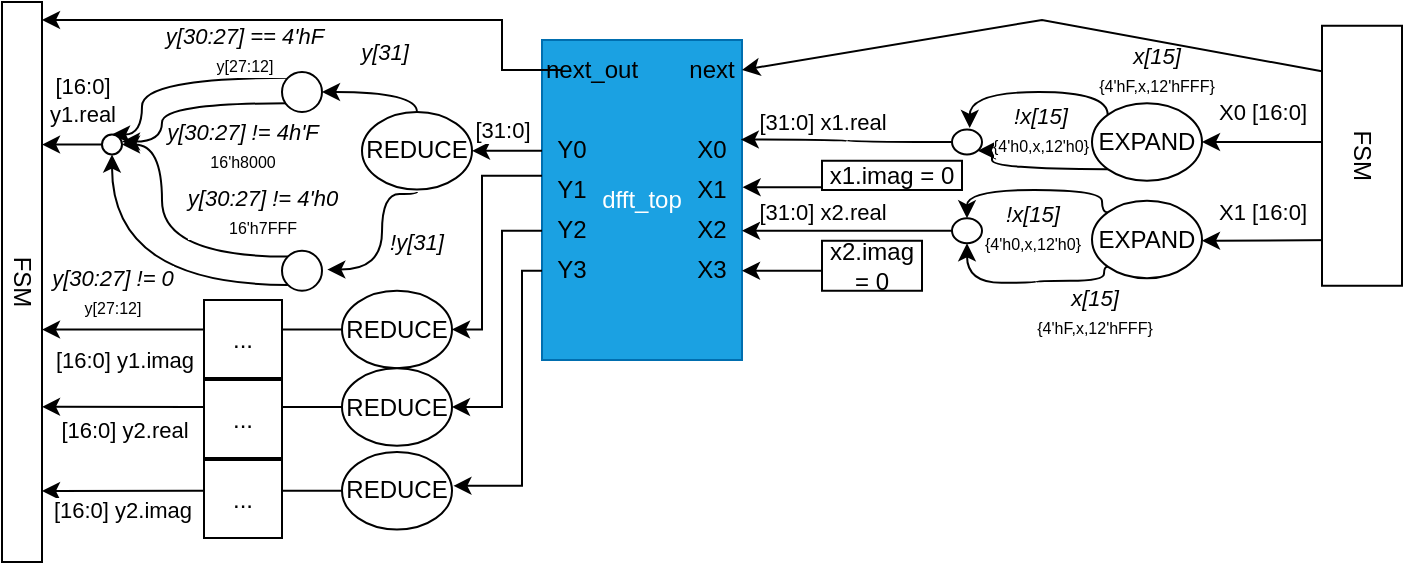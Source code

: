 <mxfile version="23.1.5" type="device">
  <diagram name="Strona-1" id="fm8PsfWFJBQWXR9qn47e">
    <mxGraphModel dx="715" dy="547" grid="1" gridSize="10" guides="1" tooltips="1" connect="1" arrows="1" fold="1" page="1" pageScale="1" pageWidth="700" pageHeight="300" math="0" shadow="0">
      <root>
        <mxCell id="0" />
        <mxCell id="1" parent="0" />
        <mxCell id="nAgJIcTdhZIo1P-U7A65-59" value="dfft_top" style="rounded=0;whiteSpace=wrap;html=1;fillColor=#1ba1e2;fontColor=#ffffff;strokeColor=#006EAF;" vertex="1" parent="1">
          <mxGeometry x="270" y="20" width="100" height="160" as="geometry" />
        </mxCell>
        <mxCell id="nAgJIcTdhZIo1P-U7A65-60" value="X0" style="text;html=1;align=center;verticalAlign=middle;whiteSpace=wrap;rounded=0;" vertex="1" parent="1">
          <mxGeometry x="340" y="60.38" width="30" height="30" as="geometry" />
        </mxCell>
        <mxCell id="nAgJIcTdhZIo1P-U7A65-61" value="X1" style="text;html=1;align=center;verticalAlign=middle;whiteSpace=wrap;rounded=0;" vertex="1" parent="1">
          <mxGeometry x="340" y="80.38" width="30" height="30" as="geometry" />
        </mxCell>
        <mxCell id="nAgJIcTdhZIo1P-U7A65-62" value="X2" style="text;html=1;align=center;verticalAlign=middle;whiteSpace=wrap;rounded=0;" vertex="1" parent="1">
          <mxGeometry x="340" y="100.38" width="30" height="30" as="geometry" />
        </mxCell>
        <mxCell id="nAgJIcTdhZIo1P-U7A65-63" value="X3" style="text;html=1;align=center;verticalAlign=middle;whiteSpace=wrap;rounded=0;" vertex="1" parent="1">
          <mxGeometry x="340" y="120.38" width="30" height="30" as="geometry" />
        </mxCell>
        <mxCell id="nAgJIcTdhZIo1P-U7A65-100" style="edgeStyle=orthogonalEdgeStyle;rounded=0;orthogonalLoop=1;jettySize=auto;html=1;exitX=0;exitY=0.5;exitDx=0;exitDy=0;" edge="1" parent="1" source="nAgJIcTdhZIo1P-U7A65-64" target="nAgJIcTdhZIo1P-U7A65-99">
          <mxGeometry relative="1" as="geometry" />
        </mxCell>
        <mxCell id="nAgJIcTdhZIo1P-U7A65-101" value="[31:0]" style="edgeLabel;html=1;align=center;verticalAlign=middle;resizable=0;points=[];" vertex="1" connectable="0" parent="nAgJIcTdhZIo1P-U7A65-100">
          <mxGeometry x="0.457" y="1" relative="1" as="geometry">
            <mxPoint x="3" y="-12" as="offset" />
          </mxGeometry>
        </mxCell>
        <mxCell id="nAgJIcTdhZIo1P-U7A65-64" value="Y0" style="text;html=1;align=center;verticalAlign=middle;whiteSpace=wrap;rounded=0;" vertex="1" parent="1">
          <mxGeometry x="270" y="60.38" width="30" height="30" as="geometry" />
        </mxCell>
        <mxCell id="nAgJIcTdhZIo1P-U7A65-121" style="edgeStyle=orthogonalEdgeStyle;rounded=0;orthogonalLoop=1;jettySize=auto;html=1;exitX=0;exitY=0.25;exitDx=0;exitDy=0;entryX=1;entryY=0.5;entryDx=0;entryDy=0;" edge="1" parent="1" source="nAgJIcTdhZIo1P-U7A65-65" target="nAgJIcTdhZIo1P-U7A65-120">
          <mxGeometry relative="1" as="geometry">
            <Array as="points">
              <mxPoint x="240" y="88" />
              <mxPoint x="240" y="165" />
            </Array>
          </mxGeometry>
        </mxCell>
        <mxCell id="nAgJIcTdhZIo1P-U7A65-65" value="Y1" style="text;html=1;align=center;verticalAlign=middle;whiteSpace=wrap;rounded=0;" vertex="1" parent="1">
          <mxGeometry x="270" y="80.38" width="30" height="30" as="geometry" />
        </mxCell>
        <mxCell id="nAgJIcTdhZIo1P-U7A65-124" style="edgeStyle=orthogonalEdgeStyle;rounded=0;orthogonalLoop=1;jettySize=auto;html=1;exitX=0;exitY=0.5;exitDx=0;exitDy=0;entryX=1;entryY=0.5;entryDx=0;entryDy=0;" edge="1" parent="1" source="nAgJIcTdhZIo1P-U7A65-66" target="nAgJIcTdhZIo1P-U7A65-122">
          <mxGeometry relative="1" as="geometry">
            <Array as="points">
              <mxPoint x="250" y="115" />
              <mxPoint x="250" y="203" />
            </Array>
          </mxGeometry>
        </mxCell>
        <mxCell id="nAgJIcTdhZIo1P-U7A65-66" value="Y2" style="text;html=1;align=center;verticalAlign=middle;whiteSpace=wrap;rounded=0;" vertex="1" parent="1">
          <mxGeometry x="270" y="100.38" width="30" height="30" as="geometry" />
        </mxCell>
        <mxCell id="nAgJIcTdhZIo1P-U7A65-67" value="Y3" style="text;html=1;align=center;verticalAlign=middle;whiteSpace=wrap;rounded=0;" vertex="1" parent="1">
          <mxGeometry x="270" y="120.38" width="30" height="30" as="geometry" />
        </mxCell>
        <mxCell id="nAgJIcTdhZIo1P-U7A65-72" style="edgeStyle=orthogonalEdgeStyle;rounded=0;orthogonalLoop=1;jettySize=auto;html=1;exitX=0;exitY=0.5;exitDx=0;exitDy=0;entryX=1;entryY=0.5;entryDx=0;entryDy=0;" edge="1" parent="1" source="nAgJIcTdhZIo1P-U7A65-68">
          <mxGeometry relative="1" as="geometry">
            <mxPoint x="370" y="135.38" as="targetPoint" />
            <Array as="points">
              <mxPoint x="410" y="135.38" />
            </Array>
          </mxGeometry>
        </mxCell>
        <mxCell id="nAgJIcTdhZIo1P-U7A65-68" value="x2.imag = 0" style="rounded=0;whiteSpace=wrap;html=1;" vertex="1" parent="1">
          <mxGeometry x="410" y="120.38" width="50" height="25" as="geometry" />
        </mxCell>
        <mxCell id="nAgJIcTdhZIo1P-U7A65-69" value="x1.imag = 0" style="rounded=0;whiteSpace=wrap;html=1;" vertex="1" parent="1">
          <mxGeometry x="410" y="80.38" width="70" height="14.62" as="geometry" />
        </mxCell>
        <mxCell id="nAgJIcTdhZIo1P-U7A65-73" style="edgeStyle=orthogonalEdgeStyle;rounded=0;orthogonalLoop=1;jettySize=auto;html=1;exitX=0;exitY=0.5;exitDx=0;exitDy=0;entryX=1.01;entryY=0.44;entryDx=0;entryDy=0;entryPerimeter=0;" edge="1" parent="1" source="nAgJIcTdhZIo1P-U7A65-69">
          <mxGeometry relative="1" as="geometry">
            <mxPoint x="370.3" y="93.58" as="targetPoint" />
            <Array as="points">
              <mxPoint x="410" y="94" />
            </Array>
          </mxGeometry>
        </mxCell>
        <mxCell id="nAgJIcTdhZIo1P-U7A65-80" style="edgeStyle=orthogonalEdgeStyle;rounded=0;orthogonalLoop=1;jettySize=auto;html=1;exitX=0;exitY=0.5;exitDx=0;exitDy=0;entryX=0.98;entryY=0.313;entryDx=0;entryDy=0;entryPerimeter=0;elbow=vertical;curved=1;" edge="1" parent="1" source="nAgJIcTdhZIo1P-U7A65-79" target="nAgJIcTdhZIo1P-U7A65-60">
          <mxGeometry relative="1" as="geometry" />
        </mxCell>
        <mxCell id="nAgJIcTdhZIo1P-U7A65-96" value="[31:0] x1.real" style="edgeLabel;html=1;align=center;verticalAlign=middle;resizable=0;points=[];" vertex="1" connectable="0" parent="nAgJIcTdhZIo1P-U7A65-80">
          <mxGeometry x="0.147" y="-2" relative="1" as="geometry">
            <mxPoint x="-5" y="-7" as="offset" />
          </mxGeometry>
        </mxCell>
        <mxCell id="nAgJIcTdhZIo1P-U7A65-79" value="" style="ellipse;whiteSpace=wrap;html=1;" vertex="1" parent="1">
          <mxGeometry x="475" y="64.75" width="15" height="12.5" as="geometry" />
        </mxCell>
        <mxCell id="nAgJIcTdhZIo1P-U7A65-82" style="edgeStyle=orthogonalEdgeStyle;rounded=0;orthogonalLoop=1;jettySize=auto;html=1;exitX=0;exitY=0.5;exitDx=0;exitDy=0;entryX=1;entryY=0.5;entryDx=0;entryDy=0;" edge="1" parent="1" source="nAgJIcTdhZIo1P-U7A65-81" target="nAgJIcTdhZIo1P-U7A65-62">
          <mxGeometry relative="1" as="geometry" />
        </mxCell>
        <mxCell id="nAgJIcTdhZIo1P-U7A65-97" value="[31:0] x2.real" style="edgeLabel;html=1;align=center;verticalAlign=middle;resizable=0;points=[];" vertex="1" connectable="0" parent="nAgJIcTdhZIo1P-U7A65-82">
          <mxGeometry x="0.584" y="-1" relative="1" as="geometry">
            <mxPoint x="18" y="-9" as="offset" />
          </mxGeometry>
        </mxCell>
        <mxCell id="nAgJIcTdhZIo1P-U7A65-81" value="" style="ellipse;whiteSpace=wrap;html=1;" vertex="1" parent="1">
          <mxGeometry x="475" y="109.13" width="15" height="12.5" as="geometry" />
        </mxCell>
        <mxCell id="nAgJIcTdhZIo1P-U7A65-86" style="edgeStyle=orthogonalEdgeStyle;rounded=0;orthogonalLoop=1;jettySize=auto;html=1;exitX=0;exitY=1;exitDx=0;exitDy=0;entryX=1;entryY=1;entryDx=0;entryDy=0;curved=1;" edge="1" parent="1" source="nAgJIcTdhZIo1P-U7A65-83" target="nAgJIcTdhZIo1P-U7A65-79">
          <mxGeometry relative="1" as="geometry">
            <Array as="points">
              <mxPoint x="495" y="85" />
              <mxPoint x="495" y="76" />
            </Array>
          </mxGeometry>
        </mxCell>
        <mxCell id="nAgJIcTdhZIo1P-U7A65-90" value="&lt;i&gt;!x[15]&lt;br&gt;&lt;/i&gt;&lt;font style=&quot;font-size: 8px;&quot;&gt;{4&#39;h0,x,12&#39;h0}&lt;/font&gt;" style="edgeLabel;html=1;align=center;verticalAlign=middle;resizable=0;points=[];" vertex="1" connectable="0" parent="nAgJIcTdhZIo1P-U7A65-86">
          <mxGeometry x="-0.08" y="1" relative="1" as="geometry">
            <mxPoint y="-21" as="offset" />
          </mxGeometry>
        </mxCell>
        <mxCell id="nAgJIcTdhZIo1P-U7A65-83" value="EXPAND" style="ellipse;whiteSpace=wrap;html=1;" vertex="1" parent="1">
          <mxGeometry x="545" y="51.63" width="55" height="38.75" as="geometry" />
        </mxCell>
        <mxCell id="nAgJIcTdhZIo1P-U7A65-87" style="edgeStyle=orthogonalEdgeStyle;rounded=0;orthogonalLoop=1;jettySize=auto;html=1;exitX=0;exitY=0;exitDx=0;exitDy=0;entryX=0.5;entryY=0;entryDx=0;entryDy=0;curved=1;" edge="1" parent="1" source="nAgJIcTdhZIo1P-U7A65-84" target="nAgJIcTdhZIo1P-U7A65-81">
          <mxGeometry relative="1" as="geometry">
            <Array as="points">
              <mxPoint x="550" y="106" />
              <mxPoint x="550" y="95" />
              <mxPoint x="483" y="95" />
            </Array>
          </mxGeometry>
        </mxCell>
        <mxCell id="nAgJIcTdhZIo1P-U7A65-92" value="&lt;i&gt;!x[15]&lt;br&gt;&lt;/i&gt;&lt;font style=&quot;font-size: 8px;&quot;&gt;{4&#39;h0,x,12&#39;h0}&lt;/font&gt;&lt;i&gt;&lt;br&gt;&lt;/i&gt;" style="edgeLabel;html=1;align=center;verticalAlign=middle;resizable=0;points=[];" vertex="1" connectable="0" parent="nAgJIcTdhZIo1P-U7A65-87">
          <mxGeometry x="-0.187" y="1" relative="1" as="geometry">
            <mxPoint x="-10" y="18" as="offset" />
          </mxGeometry>
        </mxCell>
        <mxCell id="nAgJIcTdhZIo1P-U7A65-88" style="edgeStyle=orthogonalEdgeStyle;rounded=0;orthogonalLoop=1;jettySize=auto;html=1;exitX=0;exitY=1;exitDx=0;exitDy=0;entryX=0.5;entryY=1;entryDx=0;entryDy=0;curved=1;" edge="1" parent="1" source="nAgJIcTdhZIo1P-U7A65-84" target="nAgJIcTdhZIo1P-U7A65-81">
          <mxGeometry relative="1" as="geometry">
            <Array as="points">
              <mxPoint x="551" y="140.38" />
              <mxPoint x="517" y="140.38" />
              <mxPoint x="517" y="141.38" />
              <mxPoint x="483" y="141.38" />
            </Array>
          </mxGeometry>
        </mxCell>
        <mxCell id="nAgJIcTdhZIo1P-U7A65-93" value="&lt;i&gt;x[15]&lt;/i&gt;&lt;div&gt;&lt;font style=&quot;font-size: 8px;&quot;&gt;{4&#39;hF,x,12&#39;hFFF}&lt;/font&gt;&lt;br&gt;&lt;/div&gt;" style="edgeLabel;html=1;align=center;verticalAlign=middle;resizable=0;points=[];" vertex="1" connectable="0" parent="nAgJIcTdhZIo1P-U7A65-88">
          <mxGeometry x="-0.29" y="-1" relative="1" as="geometry">
            <mxPoint x="21" y="16" as="offset" />
          </mxGeometry>
        </mxCell>
        <mxCell id="nAgJIcTdhZIo1P-U7A65-84" value="EXPAND" style="ellipse;whiteSpace=wrap;html=1;" vertex="1" parent="1">
          <mxGeometry x="545" y="100.38" width="55" height="38.75" as="geometry" />
        </mxCell>
        <mxCell id="nAgJIcTdhZIo1P-U7A65-85" style="edgeStyle=orthogonalEdgeStyle;rounded=0;orthogonalLoop=1;jettySize=auto;html=1;exitX=0;exitY=0;exitDx=0;exitDy=0;entryX=0.59;entryY=-0.06;entryDx=0;entryDy=0;entryPerimeter=0;curved=1;" edge="1" parent="1" source="nAgJIcTdhZIo1P-U7A65-83" target="nAgJIcTdhZIo1P-U7A65-79">
          <mxGeometry relative="1" as="geometry">
            <Array as="points">
              <mxPoint x="553" y="46" />
              <mxPoint x="484" y="46" />
            </Array>
          </mxGeometry>
        </mxCell>
        <mxCell id="nAgJIcTdhZIo1P-U7A65-89" value="&lt;i&gt;x[15]&lt;br&gt;&lt;/i&gt;&lt;font style=&quot;font-size: 8px;&quot;&gt;{4&#39;hF,x,12&#39;hFFF}&lt;/font&gt;" style="edgeLabel;html=1;align=center;verticalAlign=middle;resizable=0;points=[];" vertex="1" connectable="0" parent="nAgJIcTdhZIo1P-U7A65-85">
          <mxGeometry x="-0.111" relative="1" as="geometry">
            <mxPoint x="56" y="-11" as="offset" />
          </mxGeometry>
        </mxCell>
        <mxCell id="nAgJIcTdhZIo1P-U7A65-94" value="X0 [16:0]" style="endArrow=classic;html=1;rounded=0;entryX=1;entryY=0.5;entryDx=0;entryDy=0;" edge="1" parent="1" target="nAgJIcTdhZIo1P-U7A65-83">
          <mxGeometry x="0.077" y="-15" width="50" height="50" relative="1" as="geometry">
            <mxPoint x="665" y="71" as="sourcePoint" />
            <mxPoint x="655" y="125" as="targetPoint" />
            <mxPoint as="offset" />
          </mxGeometry>
        </mxCell>
        <mxCell id="nAgJIcTdhZIo1P-U7A65-95" value="X1 [16:0]" style="endArrow=classic;html=1;rounded=0;entryX=1;entryY=0.5;entryDx=0;entryDy=0;" edge="1" parent="1">
          <mxGeometry x="0.141" y="-14" width="50" height="50" relative="1" as="geometry">
            <mxPoint x="670" y="120" as="sourcePoint" />
            <mxPoint x="600" y="120.38" as="targetPoint" />
            <mxPoint as="offset" />
          </mxGeometry>
        </mxCell>
        <mxCell id="nAgJIcTdhZIo1P-U7A65-98" value="FSM" style="rounded=0;whiteSpace=wrap;html=1;rotation=90;" vertex="1" parent="1">
          <mxGeometry x="615" y="57.88" width="130" height="40" as="geometry" />
        </mxCell>
        <mxCell id="nAgJIcTdhZIo1P-U7A65-103" style="edgeStyle=orthogonalEdgeStyle;rounded=0;orthogonalLoop=1;jettySize=auto;html=1;exitX=0.5;exitY=1;exitDx=0;exitDy=0;entryX=1.133;entryY=0.428;entryDx=0;entryDy=0;curved=1;entryPerimeter=0;" edge="1" parent="1">
          <mxGeometry relative="1" as="geometry">
            <mxPoint x="207.5" y="95.97" as="sourcePoint" />
            <mxPoint x="162.66" y="134.78" as="targetPoint" />
            <Array as="points">
              <mxPoint x="207" y="97" />
              <mxPoint x="190" y="97" />
              <mxPoint x="190" y="135" />
            </Array>
          </mxGeometry>
        </mxCell>
        <mxCell id="nAgJIcTdhZIo1P-U7A65-106" value="&lt;i&gt;!y[31]&lt;/i&gt;" style="edgeLabel;html=1;align=center;verticalAlign=middle;resizable=0;points=[];" vertex="1" connectable="0" parent="nAgJIcTdhZIo1P-U7A65-103">
          <mxGeometry x="-0.12" y="1" relative="1" as="geometry">
            <mxPoint x="16" y="5" as="offset" />
          </mxGeometry>
        </mxCell>
        <mxCell id="nAgJIcTdhZIo1P-U7A65-104" style="edgeStyle=orthogonalEdgeStyle;rounded=0;orthogonalLoop=1;jettySize=auto;html=1;exitX=0.5;exitY=0;exitDx=0;exitDy=0;entryX=1;entryY=0.5;entryDx=0;entryDy=0;curved=1;" edge="1" parent="1" source="nAgJIcTdhZIo1P-U7A65-99" target="nAgJIcTdhZIo1P-U7A65-109">
          <mxGeometry relative="1" as="geometry">
            <mxPoint x="95" y="70.38" as="targetPoint" />
            <Array as="points">
              <mxPoint x="208" y="46" />
            </Array>
          </mxGeometry>
        </mxCell>
        <mxCell id="nAgJIcTdhZIo1P-U7A65-105" value="&lt;i&gt;y[31]&lt;/i&gt;" style="edgeLabel;html=1;align=center;verticalAlign=middle;resizable=0;points=[];" vertex="1" connectable="0" parent="nAgJIcTdhZIo1P-U7A65-104">
          <mxGeometry x="-0.066" y="-2" relative="1" as="geometry">
            <mxPoint y="-18" as="offset" />
          </mxGeometry>
        </mxCell>
        <mxCell id="nAgJIcTdhZIo1P-U7A65-99" value="REDUCE" style="ellipse;whiteSpace=wrap;html=1;" vertex="1" parent="1">
          <mxGeometry x="180" y="56.0" width="55" height="38.75" as="geometry" />
        </mxCell>
        <mxCell id="nAgJIcTdhZIo1P-U7A65-111" style="edgeStyle=orthogonalEdgeStyle;rounded=0;orthogonalLoop=1;jettySize=auto;html=1;exitX=0;exitY=0;exitDx=0;exitDy=0;entryX=1;entryY=0.5;entryDx=0;entryDy=0;curved=1;" edge="1" parent="1" source="nAgJIcTdhZIo1P-U7A65-108" target="nAgJIcTdhZIo1P-U7A65-110">
          <mxGeometry relative="1" as="geometry">
            <Array as="points">
              <mxPoint x="80" y="128" />
              <mxPoint x="80" y="72" />
            </Array>
          </mxGeometry>
        </mxCell>
        <mxCell id="nAgJIcTdhZIo1P-U7A65-119" value="&lt;i&gt;y[30:27] != 4&#39;h0&lt;br&gt;&lt;/i&gt;&lt;font style=&quot;font-size: 8px;&quot;&gt;16&#39;h7FFF&lt;/font&gt;" style="edgeLabel;html=1;align=center;verticalAlign=middle;resizable=0;points=[];" vertex="1" connectable="0" parent="nAgJIcTdhZIo1P-U7A65-111">
          <mxGeometry x="0.156" relative="1" as="geometry">
            <mxPoint x="50" y="-5" as="offset" />
          </mxGeometry>
        </mxCell>
        <mxCell id="nAgJIcTdhZIo1P-U7A65-112" style="edgeStyle=orthogonalEdgeStyle;rounded=0;orthogonalLoop=1;jettySize=auto;html=1;exitX=0;exitY=1;exitDx=0;exitDy=0;entryX=0.5;entryY=1;entryDx=0;entryDy=0;curved=1;" edge="1" parent="1" source="nAgJIcTdhZIo1P-U7A65-108" target="nAgJIcTdhZIo1P-U7A65-110">
          <mxGeometry relative="1" as="geometry" />
        </mxCell>
        <mxCell id="nAgJIcTdhZIo1P-U7A65-117" value="&lt;i&gt;y[30:27] != 0&lt;br&gt;&lt;/i&gt;&lt;font style=&quot;font-size: 8px;&quot;&gt;y[27:12]&lt;/font&gt;" style="edgeLabel;html=1;align=center;verticalAlign=middle;resizable=0;points=[];" vertex="1" connectable="0" parent="nAgJIcTdhZIo1P-U7A65-112">
          <mxGeometry x="-0.085" y="-9" relative="1" as="geometry">
            <mxPoint x="-18" y="12" as="offset" />
          </mxGeometry>
        </mxCell>
        <mxCell id="nAgJIcTdhZIo1P-U7A65-108" value="" style="ellipse;whiteSpace=wrap;html=1;" vertex="1" parent="1">
          <mxGeometry x="140" y="125.38" width="20" height="20" as="geometry" />
        </mxCell>
        <mxCell id="nAgJIcTdhZIo1P-U7A65-113" style="edgeStyle=orthogonalEdgeStyle;rounded=0;orthogonalLoop=1;jettySize=auto;html=1;exitX=0;exitY=1;exitDx=0;exitDy=0;entryX=1;entryY=0.5;entryDx=0;entryDy=0;curved=1;" edge="1" parent="1">
          <mxGeometry relative="1" as="geometry">
            <mxPoint x="142.929" y="51.631" as="sourcePoint" />
            <mxPoint x="60" y="70.81" as="targetPoint" />
            <Array as="points">
              <mxPoint x="80" y="51.56" />
              <mxPoint x="80" y="70.56" />
            </Array>
          </mxGeometry>
        </mxCell>
        <mxCell id="nAgJIcTdhZIo1P-U7A65-118" value="&lt;i&gt;y[30:27] != 4h&#39;F&lt;br&gt;&lt;/i&gt;&lt;font style=&quot;font-size: 8px;&quot;&gt;16&#39;h8000&lt;/font&gt;" style="edgeLabel;html=1;align=center;verticalAlign=middle;resizable=0;points=[];" vertex="1" connectable="0" parent="nAgJIcTdhZIo1P-U7A65-113">
          <mxGeometry x="-0.426" y="1" relative="1" as="geometry">
            <mxPoint x="6" y="20" as="offset" />
          </mxGeometry>
        </mxCell>
        <mxCell id="nAgJIcTdhZIo1P-U7A65-114" style="edgeStyle=orthogonalEdgeStyle;rounded=0;orthogonalLoop=1;jettySize=auto;html=1;exitX=0;exitY=0;exitDx=0;exitDy=0;entryX=0.5;entryY=0;entryDx=0;entryDy=0;curved=1;" edge="1" parent="1" source="nAgJIcTdhZIo1P-U7A65-109" target="nAgJIcTdhZIo1P-U7A65-110">
          <mxGeometry relative="1" as="geometry">
            <Array as="points">
              <mxPoint x="70" y="39" />
              <mxPoint x="70" y="67" />
            </Array>
          </mxGeometry>
        </mxCell>
        <mxCell id="nAgJIcTdhZIo1P-U7A65-116" value="&lt;i&gt;y[30:27] == 4&#39;hF&lt;br&gt;&lt;/i&gt;&lt;font style=&quot;font-size: 8px;&quot;&gt;y[27:12]&lt;/font&gt;" style="edgeLabel;html=1;align=center;verticalAlign=middle;resizable=0;points=[];" vertex="1" connectable="0" parent="nAgJIcTdhZIo1P-U7A65-114">
          <mxGeometry x="-0.105" y="3" relative="1" as="geometry">
            <mxPoint x="30" y="-17" as="offset" />
          </mxGeometry>
        </mxCell>
        <mxCell id="nAgJIcTdhZIo1P-U7A65-109" value="" style="ellipse;whiteSpace=wrap;html=1;" vertex="1" parent="1">
          <mxGeometry x="140" y="36" width="20" height="20" as="geometry" />
        </mxCell>
        <mxCell id="nAgJIcTdhZIo1P-U7A65-115" value="[16:0]&lt;br&gt;y1.real" style="edgeStyle=orthogonalEdgeStyle;rounded=0;orthogonalLoop=1;jettySize=auto;html=1;exitX=0;exitY=0.5;exitDx=0;exitDy=0;" edge="1" parent="1" source="nAgJIcTdhZIo1P-U7A65-110">
          <mxGeometry x="-0.335" y="-22" relative="1" as="geometry">
            <mxPoint x="20" y="72.29" as="targetPoint" />
            <mxPoint as="offset" />
          </mxGeometry>
        </mxCell>
        <mxCell id="nAgJIcTdhZIo1P-U7A65-110" value="" style="ellipse;whiteSpace=wrap;html=1;" vertex="1" parent="1">
          <mxGeometry x="50" y="67.25" width="10" height="10" as="geometry" />
        </mxCell>
        <mxCell id="nAgJIcTdhZIo1P-U7A65-126" style="edgeStyle=orthogonalEdgeStyle;rounded=0;orthogonalLoop=1;jettySize=auto;html=1;exitX=0;exitY=0.5;exitDx=0;exitDy=0;" edge="1" parent="1" source="nAgJIcTdhZIo1P-U7A65-120">
          <mxGeometry relative="1" as="geometry">
            <mxPoint x="20" y="164.789" as="targetPoint" />
          </mxGeometry>
        </mxCell>
        <mxCell id="nAgJIcTdhZIo1P-U7A65-129" value="[16:0] y1.imag" style="edgeLabel;html=1;align=center;verticalAlign=middle;resizable=0;points=[];" vertex="1" connectable="0" parent="nAgJIcTdhZIo1P-U7A65-126">
          <mxGeometry x="-0.131" y="-1" relative="1" as="geometry">
            <mxPoint x="-44" y="16" as="offset" />
          </mxGeometry>
        </mxCell>
        <mxCell id="nAgJIcTdhZIo1P-U7A65-120" value="REDUCE" style="ellipse;whiteSpace=wrap;html=1;" vertex="1" parent="1">
          <mxGeometry x="170" y="145.38" width="55" height="38.75" as="geometry" />
        </mxCell>
        <mxCell id="nAgJIcTdhZIo1P-U7A65-127" style="edgeStyle=orthogonalEdgeStyle;rounded=0;orthogonalLoop=1;jettySize=auto;html=1;exitX=0;exitY=0.5;exitDx=0;exitDy=0;" edge="1" parent="1" source="nAgJIcTdhZIo1P-U7A65-122">
          <mxGeometry relative="1" as="geometry">
            <mxPoint x="20" y="203.386" as="targetPoint" />
          </mxGeometry>
        </mxCell>
        <mxCell id="nAgJIcTdhZIo1P-U7A65-130" value="[16:0] y2.real" style="edgeLabel;html=1;align=center;verticalAlign=middle;resizable=0;points=[];" vertex="1" connectable="0" parent="nAgJIcTdhZIo1P-U7A65-127">
          <mxGeometry x="0.505" y="2" relative="1" as="geometry">
            <mxPoint x="3" y="9" as="offset" />
          </mxGeometry>
        </mxCell>
        <mxCell id="nAgJIcTdhZIo1P-U7A65-122" value="REDUCE" style="ellipse;whiteSpace=wrap;html=1;" vertex="1" parent="1">
          <mxGeometry x="170" y="184.13" width="55" height="38.75" as="geometry" />
        </mxCell>
        <mxCell id="nAgJIcTdhZIo1P-U7A65-128" style="edgeStyle=orthogonalEdgeStyle;rounded=0;orthogonalLoop=1;jettySize=auto;html=1;exitX=0;exitY=0.5;exitDx=0;exitDy=0;" edge="1" parent="1" source="nAgJIcTdhZIo1P-U7A65-123">
          <mxGeometry relative="1" as="geometry">
            <mxPoint x="20" y="245.491" as="targetPoint" />
          </mxGeometry>
        </mxCell>
        <mxCell id="nAgJIcTdhZIo1P-U7A65-131" value="[16:0] y2.imag" style="edgeLabel;html=1;align=center;verticalAlign=middle;resizable=0;points=[];" vertex="1" connectable="0" parent="nAgJIcTdhZIo1P-U7A65-128">
          <mxGeometry x="0.404" y="-1" relative="1" as="geometry">
            <mxPoint x="-5" y="10" as="offset" />
          </mxGeometry>
        </mxCell>
        <mxCell id="nAgJIcTdhZIo1P-U7A65-123" value="REDUCE" style="ellipse;whiteSpace=wrap;html=1;" vertex="1" parent="1">
          <mxGeometry x="170" y="226" width="55" height="38.75" as="geometry" />
        </mxCell>
        <mxCell id="nAgJIcTdhZIo1P-U7A65-125" style="edgeStyle=orthogonalEdgeStyle;rounded=0;orthogonalLoop=1;jettySize=auto;html=1;exitX=0;exitY=0.5;exitDx=0;exitDy=0;entryX=1.013;entryY=0.437;entryDx=0;entryDy=0;entryPerimeter=0;" edge="1" parent="1" source="nAgJIcTdhZIo1P-U7A65-67" target="nAgJIcTdhZIo1P-U7A65-123">
          <mxGeometry relative="1" as="geometry">
            <Array as="points">
              <mxPoint x="260" y="135" />
              <mxPoint x="260" y="243" />
            </Array>
          </mxGeometry>
        </mxCell>
        <mxCell id="nAgJIcTdhZIo1P-U7A65-132" value="FSM" style="rounded=0;whiteSpace=wrap;html=1;rotation=90;" vertex="1" parent="1">
          <mxGeometry x="-130" y="131" width="280" height="20" as="geometry" />
        </mxCell>
        <mxCell id="nAgJIcTdhZIo1P-U7A65-133" value="..." style="whiteSpace=wrap;html=1;aspect=fixed;" vertex="1" parent="1">
          <mxGeometry x="101" y="150" width="39" height="39" as="geometry" />
        </mxCell>
        <mxCell id="nAgJIcTdhZIo1P-U7A65-142" value="..." style="whiteSpace=wrap;html=1;aspect=fixed;" vertex="1" parent="1">
          <mxGeometry x="101" y="190" width="39" height="39" as="geometry" />
        </mxCell>
        <mxCell id="nAgJIcTdhZIo1P-U7A65-143" value="..." style="whiteSpace=wrap;html=1;aspect=fixed;" vertex="1" parent="1">
          <mxGeometry x="101" y="230" width="39" height="39" as="geometry" />
        </mxCell>
        <mxCell id="nAgJIcTdhZIo1P-U7A65-146" value="next_out" style="text;html=1;align=center;verticalAlign=middle;whiteSpace=wrap;rounded=0;" vertex="1" parent="1">
          <mxGeometry x="280" y="20.0" width="30" height="30" as="geometry" />
        </mxCell>
        <mxCell id="nAgJIcTdhZIo1P-U7A65-148" style="edgeStyle=orthogonalEdgeStyle;rounded=0;orthogonalLoop=1;jettySize=auto;html=1;exitX=0;exitY=0.5;exitDx=0;exitDy=0;" edge="1" parent="1" source="nAgJIcTdhZIo1P-U7A65-146">
          <mxGeometry relative="1" as="geometry">
            <mxPoint x="20" y="10" as="targetPoint" />
            <Array as="points">
              <mxPoint x="250" y="35" />
              <mxPoint x="250" y="10" />
            </Array>
          </mxGeometry>
        </mxCell>
        <mxCell id="nAgJIcTdhZIo1P-U7A65-149" value="next" style="text;html=1;align=center;verticalAlign=middle;whiteSpace=wrap;rounded=0;" vertex="1" parent="1">
          <mxGeometry x="340" y="20.0" width="30" height="30" as="geometry" />
        </mxCell>
        <mxCell id="nAgJIcTdhZIo1P-U7A65-150" value="" style="endArrow=classic;html=1;rounded=0;entryX=1;entryY=0.5;entryDx=0;entryDy=0;exitX=0.175;exitY=1.003;exitDx=0;exitDy=0;exitPerimeter=0;" edge="1" parent="1" source="nAgJIcTdhZIo1P-U7A65-98" target="nAgJIcTdhZIo1P-U7A65-149">
          <mxGeometry width="50" height="50" relative="1" as="geometry">
            <mxPoint x="650" y="120" as="sourcePoint" />
            <mxPoint x="700" y="70" as="targetPoint" />
            <Array as="points">
              <mxPoint x="520" y="10" />
            </Array>
          </mxGeometry>
        </mxCell>
      </root>
    </mxGraphModel>
  </diagram>
</mxfile>

